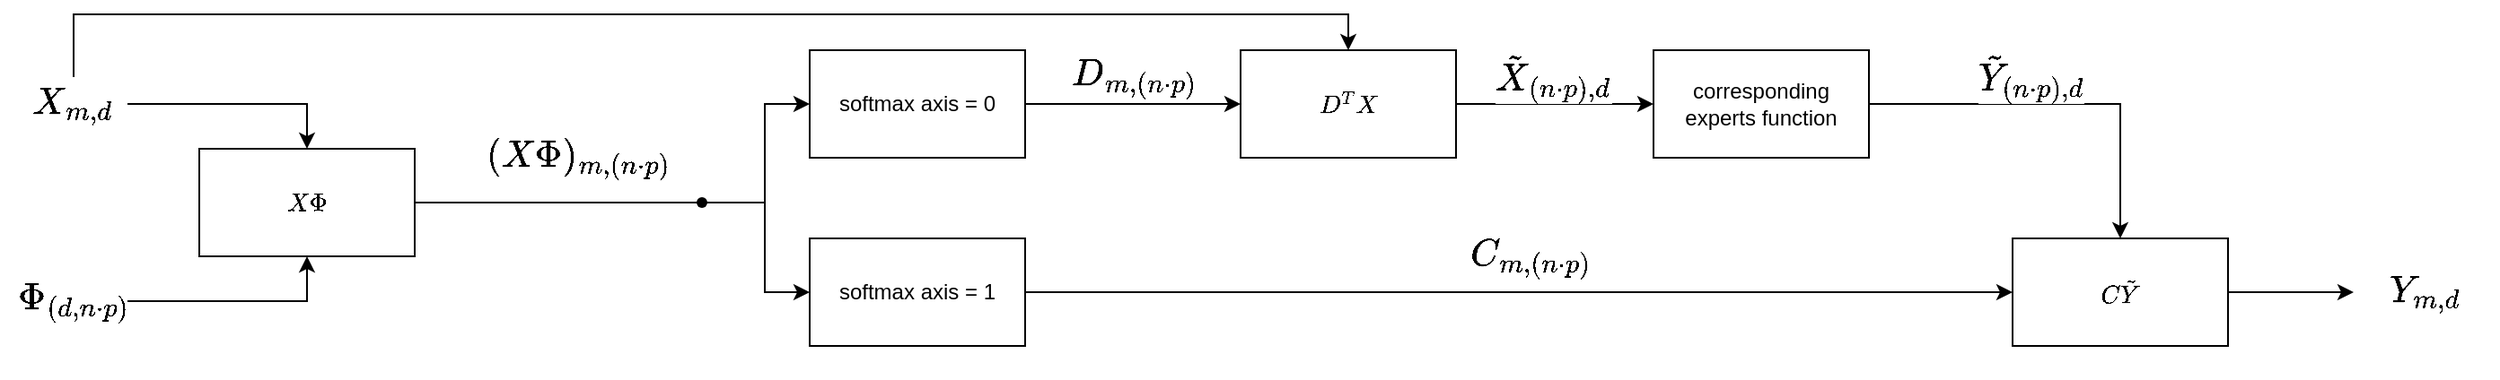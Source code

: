 <mxfile version="21.8.2" type="github">
  <diagram name="Softmax" id="tddsFZ-3C3aTXbf9H74S">
    <mxGraphModel dx="1794" dy="1265" grid="1" gridSize="10" guides="1" tooltips="1" connect="1" arrows="1" fold="1" page="1" pageScale="1" pageWidth="850" pageHeight="1100" math="1" shadow="0">
      <root>
        <mxCell id="0" />
        <mxCell id="1" parent="0" />
        <mxCell id="ASZ83e0_36sV30uSRY-u-6" style="edgeStyle=orthogonalEdgeStyle;rounded=0;orthogonalLoop=1;jettySize=auto;html=1;fontFamily=Helvetica;fontSize=18;fontColor=default;entryX=0.327;entryY=0.488;entryDx=0;entryDy=0;entryPerimeter=0;endArrow=none;endFill=0;" edge="1" parent="1" source="ASZ83e0_36sV30uSRY-u-1" target="ASZ83e0_36sV30uSRY-u-10">
          <mxGeometry relative="1" as="geometry">
            <mxPoint x="460" y="330" as="targetPoint" />
          </mxGeometry>
        </mxCell>
        <mxCell id="ASZ83e0_36sV30uSRY-u-7" value="\((X\Phi)_{m,(n\cdot p)}\)" style="edgeLabel;html=1;align=center;verticalAlign=middle;resizable=0;points=[];fontSize=18;fontFamily=Helvetica;fontColor=default;" vertex="1" connectable="0" parent="ASZ83e0_36sV30uSRY-u-6">
          <mxGeometry x="-0.184" y="2" relative="1" as="geometry">
            <mxPoint x="25" y="-23" as="offset" />
          </mxGeometry>
        </mxCell>
        <mxCell id="ASZ83e0_36sV30uSRY-u-1" value="\(X\Phi\)" style="rounded=0;whiteSpace=wrap;html=1;" vertex="1" parent="1">
          <mxGeometry x="200" y="300" width="120" height="60" as="geometry" />
        </mxCell>
        <mxCell id="ASZ83e0_36sV30uSRY-u-3" style="edgeStyle=orthogonalEdgeStyle;rounded=0;orthogonalLoop=1;jettySize=auto;html=1;fontFamily=Helvetica;fontSize=18;fontColor=default;entryX=0.5;entryY=0;entryDx=0;entryDy=0;" edge="1" parent="1" source="ASZ83e0_36sV30uSRY-u-2" target="ASZ83e0_36sV30uSRY-u-1">
          <mxGeometry relative="1" as="geometry">
            <mxPoint x="180" y="290" as="targetPoint" />
          </mxGeometry>
        </mxCell>
        <mxCell id="ASZ83e0_36sV30uSRY-u-16" style="edgeStyle=orthogonalEdgeStyle;rounded=0;orthogonalLoop=1;jettySize=auto;html=1;entryX=0.5;entryY=0;entryDx=0;entryDy=0;fontFamily=Helvetica;fontSize=18;fontColor=default;" edge="1" parent="1" source="ASZ83e0_36sV30uSRY-u-2" target="ASZ83e0_36sV30uSRY-u-13">
          <mxGeometry relative="1" as="geometry">
            <Array as="points">
              <mxPoint x="130" y="225" />
              <mxPoint x="840" y="225" />
            </Array>
          </mxGeometry>
        </mxCell>
        <mxCell id="ASZ83e0_36sV30uSRY-u-2" value="\(X_{m,d}\)" style="text;html=1;strokeColor=none;fillColor=none;align=center;verticalAlign=middle;whiteSpace=wrap;rounded=0;fontSize=18;" vertex="1" parent="1">
          <mxGeometry x="100" y="260" width="60" height="30" as="geometry" />
        </mxCell>
        <mxCell id="ASZ83e0_36sV30uSRY-u-5" style="edgeStyle=orthogonalEdgeStyle;rounded=0;orthogonalLoop=1;jettySize=auto;html=1;entryX=0.5;entryY=1;entryDx=0;entryDy=0;fontFamily=Helvetica;fontSize=18;fontColor=default;" edge="1" parent="1" source="ASZ83e0_36sV30uSRY-u-4" target="ASZ83e0_36sV30uSRY-u-1">
          <mxGeometry relative="1" as="geometry" />
        </mxCell>
        <mxCell id="ASZ83e0_36sV30uSRY-u-4" value="\(\Phi_{(d,&lt;br&gt;n\cdot p)}\)" style="text;html=1;strokeColor=none;fillColor=none;align=center;verticalAlign=middle;whiteSpace=wrap;rounded=0;fontSize=18;" vertex="1" parent="1">
          <mxGeometry x="100" y="370" width="60" height="30" as="geometry" />
        </mxCell>
        <mxCell id="ASZ83e0_36sV30uSRY-u-14" style="edgeStyle=orthogonalEdgeStyle;rounded=0;orthogonalLoop=1;jettySize=auto;html=1;entryX=0;entryY=0.5;entryDx=0;entryDy=0;fontFamily=Helvetica;fontSize=18;fontColor=default;" edge="1" parent="1" source="ASZ83e0_36sV30uSRY-u-8" target="ASZ83e0_36sV30uSRY-u-13">
          <mxGeometry relative="1" as="geometry" />
        </mxCell>
        <mxCell id="ASZ83e0_36sV30uSRY-u-15" value="\(D_{m,(n\cdot p)}\)" style="edgeLabel;html=1;align=center;verticalAlign=middle;resizable=0;points=[];fontSize=18;fontFamily=Helvetica;fontColor=default;" vertex="1" connectable="0" parent="ASZ83e0_36sV30uSRY-u-14">
          <mxGeometry x="0.283" y="1" relative="1" as="geometry">
            <mxPoint x="-17" y="-14" as="offset" />
          </mxGeometry>
        </mxCell>
        <mxCell id="ASZ83e0_36sV30uSRY-u-8" value="softmax axis = 0" style="rounded=0;whiteSpace=wrap;html=1;" vertex="1" parent="1">
          <mxGeometry x="540" y="245" width="120" height="60" as="geometry" />
        </mxCell>
        <mxCell id="ASZ83e0_36sV30uSRY-u-22" style="edgeStyle=orthogonalEdgeStyle;rounded=0;orthogonalLoop=1;jettySize=auto;html=1;entryX=0;entryY=0.5;entryDx=0;entryDy=0;fontFamily=Helvetica;fontSize=18;fontColor=default;" edge="1" parent="1" source="ASZ83e0_36sV30uSRY-u-9" target="ASZ83e0_36sV30uSRY-u-21">
          <mxGeometry relative="1" as="geometry" />
        </mxCell>
        <mxCell id="ASZ83e0_36sV30uSRY-u-23" value="\(C_{m,(n\cdot p)}\)" style="edgeLabel;html=1;align=center;verticalAlign=middle;resizable=0;points=[];fontSize=18;fontFamily=Helvetica;fontColor=default;" vertex="1" connectable="0" parent="ASZ83e0_36sV30uSRY-u-22">
          <mxGeometry x="0.045" y="-1" relative="1" as="geometry">
            <mxPoint x="-7" y="-21" as="offset" />
          </mxGeometry>
        </mxCell>
        <mxCell id="ASZ83e0_36sV30uSRY-u-9" value="softmax axis = 1" style="rounded=0;whiteSpace=wrap;html=1;" vertex="1" parent="1">
          <mxGeometry x="540" y="350" width="120" height="60" as="geometry" />
        </mxCell>
        <mxCell id="ASZ83e0_36sV30uSRY-u-11" style="edgeStyle=orthogonalEdgeStyle;rounded=0;orthogonalLoop=1;jettySize=auto;html=1;entryX=0;entryY=0.5;entryDx=0;entryDy=0;fontFamily=Helvetica;fontSize=18;fontColor=default;" edge="1" parent="1" source="ASZ83e0_36sV30uSRY-u-10" target="ASZ83e0_36sV30uSRY-u-8">
          <mxGeometry relative="1" as="geometry" />
        </mxCell>
        <mxCell id="ASZ83e0_36sV30uSRY-u-12" style="edgeStyle=orthogonalEdgeStyle;rounded=0;orthogonalLoop=1;jettySize=auto;html=1;entryX=0;entryY=0.5;entryDx=0;entryDy=0;fontFamily=Helvetica;fontSize=18;fontColor=default;" edge="1" parent="1" source="ASZ83e0_36sV30uSRY-u-10" target="ASZ83e0_36sV30uSRY-u-9">
          <mxGeometry relative="1" as="geometry" />
        </mxCell>
        <mxCell id="ASZ83e0_36sV30uSRY-u-10" value="" style="shape=waypoint;sketch=0;fillStyle=solid;size=6;pointerEvents=1;points=[];fillColor=none;resizable=0;rotatable=0;perimeter=centerPerimeter;snapToPoint=1;rounded=0;align=center;verticalAlign=middle;fontFamily=Helvetica;fontSize=18;fontColor=default;html=1;" vertex="1" parent="1">
          <mxGeometry x="470" y="320" width="20" height="20" as="geometry" />
        </mxCell>
        <mxCell id="ASZ83e0_36sV30uSRY-u-18" style="edgeStyle=orthogonalEdgeStyle;rounded=0;orthogonalLoop=1;jettySize=auto;html=1;entryX=0;entryY=0.5;entryDx=0;entryDy=0;fontFamily=Helvetica;fontSize=18;fontColor=default;" edge="1" parent="1" source="ASZ83e0_36sV30uSRY-u-13" target="ASZ83e0_36sV30uSRY-u-17">
          <mxGeometry relative="1" as="geometry" />
        </mxCell>
        <mxCell id="ASZ83e0_36sV30uSRY-u-19" value="\( \tilde{X}_{(n\cdot p),d}\)" style="edgeLabel;html=1;align=center;verticalAlign=middle;resizable=0;points=[];fontSize=18;fontFamily=Helvetica;fontColor=default;" vertex="1" connectable="0" parent="ASZ83e0_36sV30uSRY-u-18">
          <mxGeometry x="-0.019" relative="1" as="geometry">
            <mxPoint y="-15" as="offset" />
          </mxGeometry>
        </mxCell>
        <mxCell id="ASZ83e0_36sV30uSRY-u-13" value="\(D^TX\)" style="rounded=0;whiteSpace=wrap;html=1;" vertex="1" parent="1">
          <mxGeometry x="780" y="245" width="120" height="60" as="geometry" />
        </mxCell>
        <mxCell id="ASZ83e0_36sV30uSRY-u-20" style="edgeStyle=orthogonalEdgeStyle;rounded=0;orthogonalLoop=1;jettySize=auto;html=1;fontFamily=Helvetica;fontSize=18;fontColor=default;entryX=0.5;entryY=0;entryDx=0;entryDy=0;" edge="1" parent="1" source="ASZ83e0_36sV30uSRY-u-17" target="ASZ83e0_36sV30uSRY-u-21">
          <mxGeometry relative="1" as="geometry">
            <mxPoint x="1250" y="275.0" as="targetPoint" />
          </mxGeometry>
        </mxCell>
        <mxCell id="ASZ83e0_36sV30uSRY-u-24" value="\( \tilde{Y}_{(n\cdot p),d}\)" style="edgeLabel;html=1;align=center;verticalAlign=middle;resizable=0;points=[];fontSize=18;fontFamily=Helvetica;fontColor=default;" vertex="1" connectable="0" parent="ASZ83e0_36sV30uSRY-u-20">
          <mxGeometry x="-0.074" y="1" relative="1" as="geometry">
            <mxPoint x="-10" y="-14" as="offset" />
          </mxGeometry>
        </mxCell>
        <mxCell id="ASZ83e0_36sV30uSRY-u-17" value="corresponding experts function" style="rounded=0;whiteSpace=wrap;html=1;" vertex="1" parent="1">
          <mxGeometry x="1010" y="245" width="120" height="60" as="geometry" />
        </mxCell>
        <mxCell id="ASZ83e0_36sV30uSRY-u-25" style="edgeStyle=orthogonalEdgeStyle;rounded=0;orthogonalLoop=1;jettySize=auto;html=1;fontFamily=Helvetica;fontSize=18;fontColor=default;" edge="1" parent="1" source="ASZ83e0_36sV30uSRY-u-21">
          <mxGeometry relative="1" as="geometry">
            <mxPoint x="1400" y="380" as="targetPoint" />
          </mxGeometry>
        </mxCell>
        <mxCell id="ASZ83e0_36sV30uSRY-u-21" value="\(C\tilde{Y}\)" style="rounded=0;whiteSpace=wrap;html=1;" vertex="1" parent="1">
          <mxGeometry x="1210" y="350" width="120" height="60" as="geometry" />
        </mxCell>
        <mxCell id="ASZ83e0_36sV30uSRY-u-26" value="\(Y_{m,d}\)" style="text;html=1;strokeColor=none;fillColor=none;align=center;verticalAlign=middle;whiteSpace=wrap;rounded=0;fontSize=18;" vertex="1" parent="1">
          <mxGeometry x="1410" y="365" width="60" height="30" as="geometry" />
        </mxCell>
      </root>
    </mxGraphModel>
  </diagram>
</mxfile>
